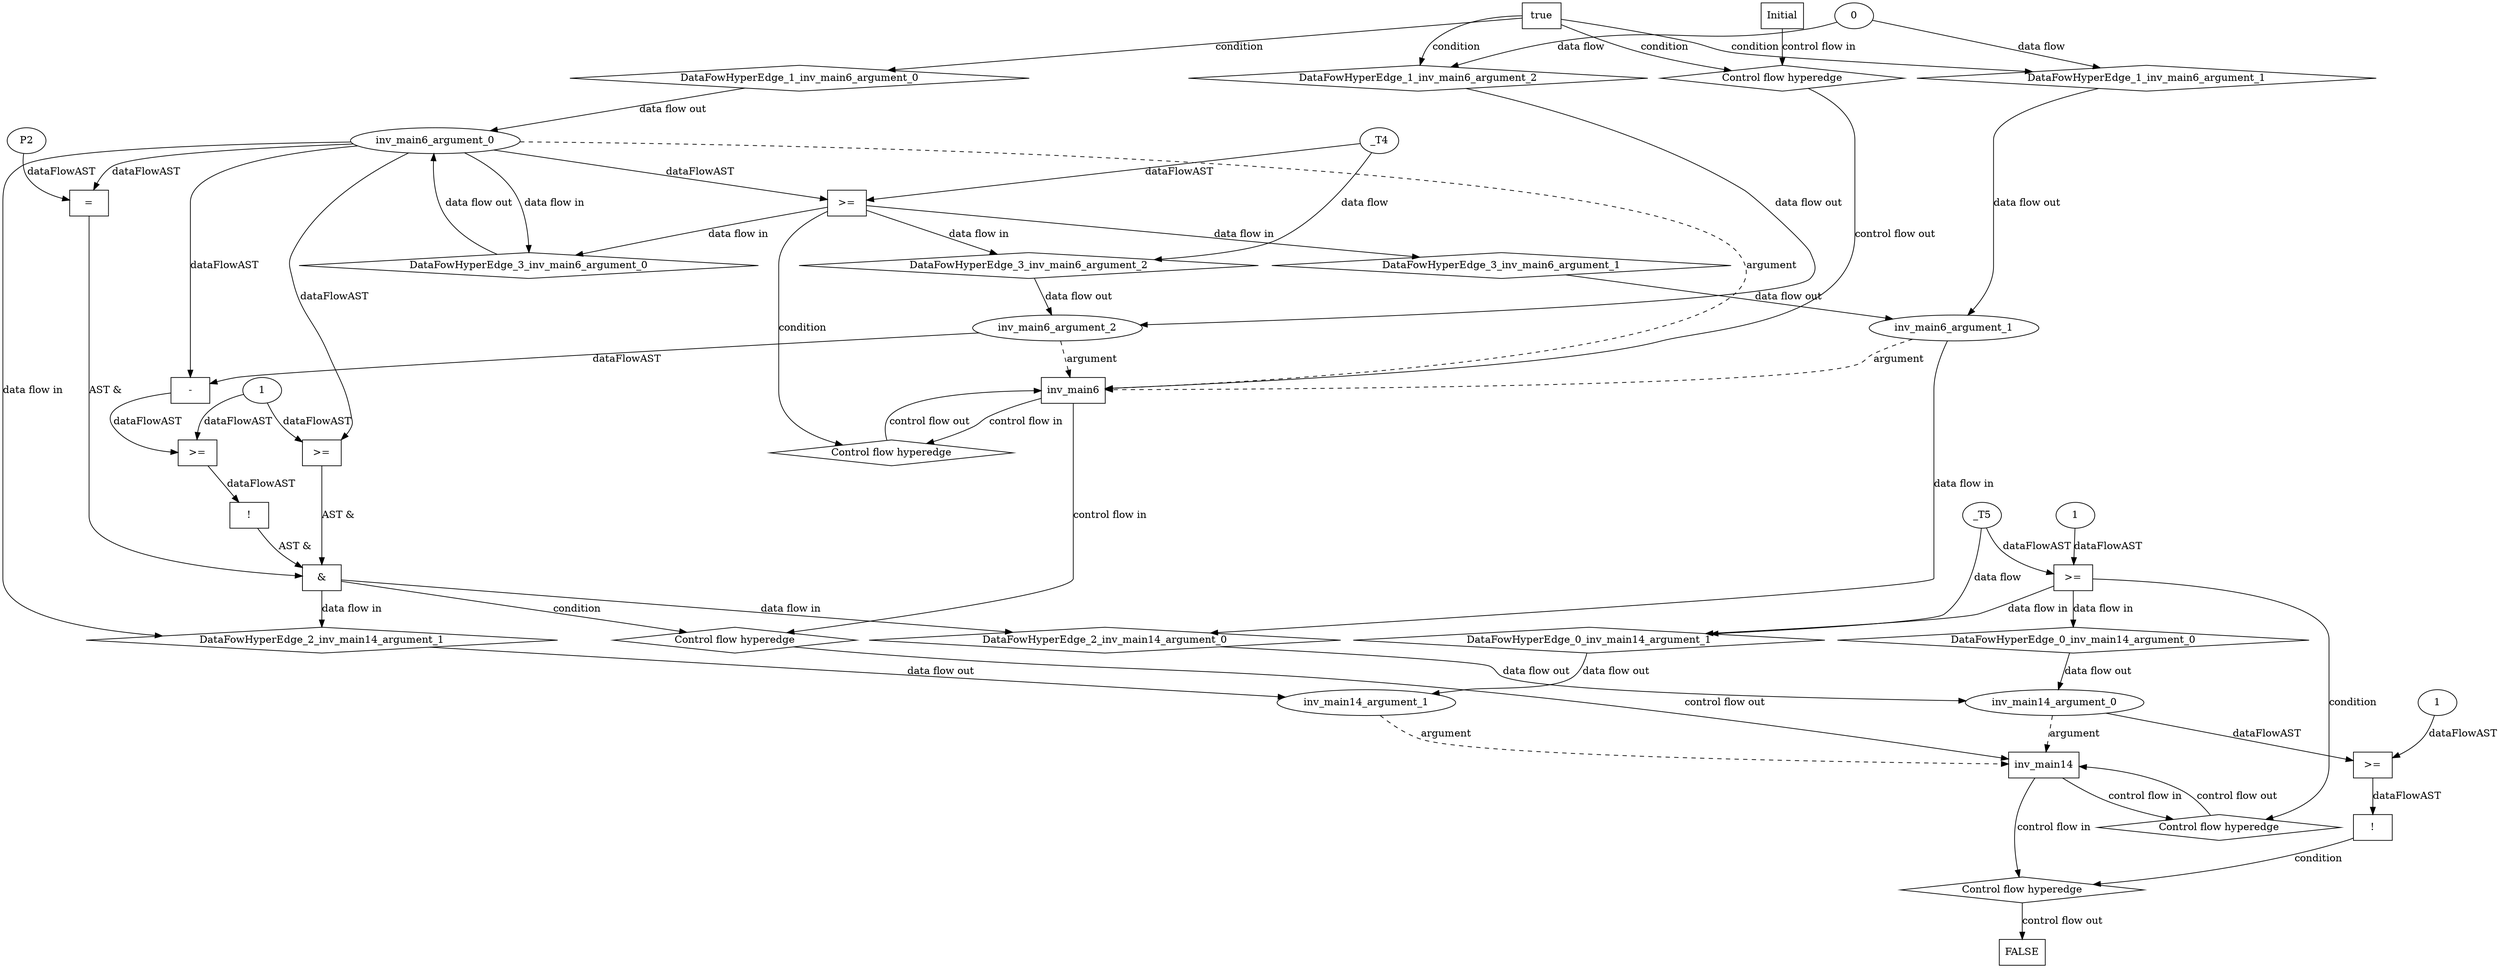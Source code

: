 digraph dag {
"inv_main14" [label="inv_main14" nodeName="inv_main14" class=cfn  shape="rect"];
"inv_main6" [label="inv_main6" nodeName="inv_main6" class=cfn  shape="rect"];
FALSE [label="FALSE" nodeName=FALSE class=cfn  shape="rect"];
Initial [label="Initial" nodeName=Initial class=cfn  shape="rect"];
ControlFowHyperEdge_0 [label="Control flow hyperedge" nodeName=ControlFowHyperEdge_0 class=controlFlowHyperEdge shape="diamond"];
"inv_main14" -> ControlFowHyperEdge_0 [label="control flow in"]
ControlFowHyperEdge_0 -> "inv_main14" [label="control flow out"]
ControlFowHyperEdge_1 [label="Control flow hyperedge" nodeName=ControlFowHyperEdge_1 class=controlFlowHyperEdge shape="diamond"];
"Initial" -> ControlFowHyperEdge_1 [label="control flow in"]
ControlFowHyperEdge_1 -> "inv_main6" [label="control flow out"]
ControlFowHyperEdge_2 [label="Control flow hyperedge" nodeName=ControlFowHyperEdge_2 class=controlFlowHyperEdge shape="diamond"];
"inv_main6" -> ControlFowHyperEdge_2 [label="control flow in"]
ControlFowHyperEdge_2 -> "inv_main14" [label="control flow out"]
ControlFowHyperEdge_3 [label="Control flow hyperedge" nodeName=ControlFowHyperEdge_3 class=controlFlowHyperEdge shape="diamond"];
"inv_main6" -> ControlFowHyperEdge_3 [label="control flow in"]
ControlFowHyperEdge_3 -> "inv_main6" [label="control flow out"]
ControlFowHyperEdge_4 [label="Control flow hyperedge" nodeName=ControlFowHyperEdge_4 class=controlFlowHyperEdge shape="diamond"];
"inv_main14" -> ControlFowHyperEdge_4 [label="control flow in"]
ControlFowHyperEdge_4 -> "FALSE" [label="control flow out"]
"inv_main14_argument_0" [label="inv_main14_argument_0" nodeName=argument0 class=argument  head="inv_main14" shape="oval"];
"inv_main14_argument_0" -> "inv_main14"[label="argument" style="dashed"]
"inv_main14_argument_1" [label="inv_main14_argument_1" nodeName=argument1 class=argument  head="inv_main14" shape="oval"];
"inv_main14_argument_1" -> "inv_main14"[label="argument" style="dashed"]
"inv_main6_argument_0" [label="inv_main6_argument_0" nodeName=argument0 class=argument  head="inv_main6" shape="oval"];
"inv_main6_argument_0" -> "inv_main6"[label="argument" style="dashed"]
"inv_main6_argument_1" [label="inv_main6_argument_1" nodeName=argument1 class=argument  head="inv_main6" shape="oval"];
"inv_main6_argument_1" -> "inv_main6"[label="argument" style="dashed"]
"inv_main6_argument_2" [label="inv_main6_argument_2" nodeName=argument2 class=argument  head="inv_main6" shape="oval"];
"inv_main6_argument_2" -> "inv_main6"[label="argument" style="dashed"]

"xxxinv_main14___inv_main14_0xxxguard_0_node_0" [label=">=" nodeName="xxxinv_main14___inv_main14_0xxxguard_0_node_0" class=Operator  shape="rect"];
"xxxinv_main14___inv_main14_0xxxguard_0_node_2" [label="1" nodeName="xxxinv_main14___inv_main14_0xxxguard_0_node_2" class=Literal ];
"xxxinv_main14___inv_main14_0xxxdataFlow_0_node_0" -> "xxxinv_main14___inv_main14_0xxxguard_0_node_0"[label="dataFlowAST"]
"xxxinv_main14___inv_main14_0xxxguard_0_node_2" -> "xxxinv_main14___inv_main14_0xxxguard_0_node_0"[label="dataFlowAST"]

"xxxinv_main14___inv_main14_0xxxguard_0_node_0" -> "ControlFowHyperEdge_0" [label="condition"];
"xxxinv_main14___inv_main14_0xxxdataFlow_0_node_0" [label="_T5" nodeName="xxxinv_main14___inv_main14_0xxxdataFlow_0_node_0" class=Constant ];

"xxxinv_main14___inv_main14_0xxxdataFlow_0_node_0" -> "DataFowHyperEdge_0_inv_main14_argument_1" [label="data flow"];
"true_1" [label="true" nodeName="true_1" class=true shape="rect"];
"true_1" -> "ControlFowHyperEdge_1" [label="condition"];
"xxxinv_main6___Initial_1xxxdataFlow_0_node_0" [label="0" nodeName="xxxinv_main6___Initial_1xxxdataFlow_0_node_0" class=Literal ];

"xxxinv_main6___Initial_1xxxdataFlow_0_node_0" -> "DataFowHyperEdge_1_inv_main6_argument_1" [label="data flow"];

"xxxinv_main6___Initial_1xxxdataFlow_0_node_0" -> "DataFowHyperEdge_1_inv_main6_argument_2" [label="data flow"];
"xxxinv_main14___inv_main6_2xxx_and" [label="&" nodeName="xxxinv_main14___inv_main6_2xxx_and" class=Operator shape="rect"];
"xxxinv_main14___inv_main6_2xxxguard_0_node_0" [label="!" nodeName="xxxinv_main14___inv_main6_2xxxguard_0_node_0" class=Operator shape="rect"];
"xxxinv_main14___inv_main6_2xxxguard_0_node_1" [label=">=" nodeName="xxxinv_main14___inv_main6_2xxxguard_0_node_1" class=Operator  shape="rect"];
"xxxinv_main14___inv_main6_2xxxguard_0_node_2" [label="-" nodeName="xxxinv_main14___inv_main6_2xxxguard_0_node_2" class= Operator shape="rect"];
"xxxinv_main14___inv_main6_2xxxguard_0_node_5" [label="1" nodeName="xxxinv_main14___inv_main6_2xxxguard_0_node_5" class=Literal ];
"xxxinv_main14___inv_main6_2xxxguard_0_node_1" -> "xxxinv_main14___inv_main6_2xxxguard_0_node_0"[label="dataFlowAST"]
"xxxinv_main14___inv_main6_2xxxguard_0_node_2" -> "xxxinv_main14___inv_main6_2xxxguard_0_node_1"[label="dataFlowAST"]
"xxxinv_main14___inv_main6_2xxxguard_0_node_5" -> "xxxinv_main14___inv_main6_2xxxguard_0_node_1"[label="dataFlowAST"]
"inv_main6_argument_0" -> "xxxinv_main14___inv_main6_2xxxguard_0_node_2"[label="dataFlowAST"]
"inv_main6_argument_2" -> "xxxinv_main14___inv_main6_2xxxguard_0_node_2"[label="dataFlowAST"]

"xxxinv_main14___inv_main6_2xxxguard_0_node_0" -> "xxxinv_main14___inv_main6_2xxx_and" [label="AST &"];
"xxxinv_main14___inv_main6_2xxxguard1_node_0" [label=">=" nodeName="xxxinv_main14___inv_main6_2xxxguard1_node_0" class=Operator  shape="rect"];
"inv_main6_argument_0" -> "xxxinv_main14___inv_main6_2xxxguard1_node_0"[label="dataFlowAST"]
"xxxinv_main14___inv_main6_2xxxguard_0_node_5" -> "xxxinv_main14___inv_main6_2xxxguard1_node_0"[label="dataFlowAST"]

"xxxinv_main14___inv_main6_2xxxguard1_node_0" -> "xxxinv_main14___inv_main6_2xxx_and" [label="AST &"];
"xxxinv_main14___inv_main6_2xxxguard2_node_0" [label="=" nodeName="xxxinv_main14___inv_main6_2xxxguard2_node_0" class=Operator  shape="rect"];
"xxxinv_main14___inv_main6_2xxxguard2_node_1" [label="P2" nodeName="xxxinv_main14___inv_main6_2xxxguard2_node_1" class=Constant ];
"xxxinv_main14___inv_main6_2xxxguard2_node_1" -> "xxxinv_main14___inv_main6_2xxxguard2_node_0"[label="dataFlowAST"]
"inv_main6_argument_0" -> "xxxinv_main14___inv_main6_2xxxguard2_node_0"[label="dataFlowAST"]

"xxxinv_main14___inv_main6_2xxxguard2_node_0" -> "xxxinv_main14___inv_main6_2xxx_and" [label="AST &"];
"xxxinv_main14___inv_main6_2xxx_and" -> "ControlFowHyperEdge_2" [label="condition"];
"xxxinv_main6___inv_main6_3xxxguard_0_node_0" [label=">=" nodeName="xxxinv_main6___inv_main6_3xxxguard_0_node_0" class=Operator  shape="rect"];
"inv_main6_argument_0" -> "xxxinv_main6___inv_main6_3xxxguard_0_node_0"[label="dataFlowAST"]
"xxxinv_main6___inv_main6_3xxxdataFlow_0_node_0" -> "xxxinv_main6___inv_main6_3xxxguard_0_node_0"[label="dataFlowAST"]

"xxxinv_main6___inv_main6_3xxxguard_0_node_0" -> "ControlFowHyperEdge_3" [label="condition"];
"xxxinv_main6___inv_main6_3xxxdataFlow_0_node_0" [label="_T4" nodeName="xxxinv_main6___inv_main6_3xxxdataFlow_0_node_0" class=Constant ];

"xxxinv_main6___inv_main6_3xxxdataFlow_0_node_0" -> "DataFowHyperEdge_3_inv_main6_argument_2" [label="data flow"];
"xxxFALSE___inv_main14_4xxxguard_0_node_0" [label="!" nodeName="xxxFALSE___inv_main14_4xxxguard_0_node_0" class=Operator shape="rect"];
"xxxFALSE___inv_main14_4xxxguard_0_node_1" [label=">=" nodeName="xxxFALSE___inv_main14_4xxxguard_0_node_1" class=Operator  shape="rect"];
"xxxFALSE___inv_main14_4xxxguard_0_node_3" [label="1" nodeName="xxxFALSE___inv_main14_4xxxguard_0_node_3" class=Literal ];
"xxxFALSE___inv_main14_4xxxguard_0_node_1" -> "xxxFALSE___inv_main14_4xxxguard_0_node_0"[label="dataFlowAST"]
"inv_main14_argument_0" -> "xxxFALSE___inv_main14_4xxxguard_0_node_1"[label="dataFlowAST"]
"xxxFALSE___inv_main14_4xxxguard_0_node_3" -> "xxxFALSE___inv_main14_4xxxguard_0_node_1"[label="dataFlowAST"]

"xxxFALSE___inv_main14_4xxxguard_0_node_0" -> "ControlFowHyperEdge_4" [label="condition"];
"DataFowHyperEdge_0_inv_main14_argument_0" [label="DataFowHyperEdge_0_inv_main14_argument_0" nodeName="DataFowHyperEdge_0_inv_main14_argument_0" class=DataFlowHyperedge shape="diamond"];
"DataFowHyperEdge_0_inv_main14_argument_0" -> "inv_main14_argument_0"[label="data flow out"]
"xxxinv_main14___inv_main14_0xxxguard_0_node_0" -> "DataFowHyperEdge_0_inv_main14_argument_0"[label="data flow in"]
"DataFowHyperEdge_0_inv_main14_argument_1" [label="DataFowHyperEdge_0_inv_main14_argument_1" nodeName="DataFowHyperEdge_0_inv_main14_argument_1" class=DataFlowHyperedge shape="diamond"];
"DataFowHyperEdge_0_inv_main14_argument_1" -> "inv_main14_argument_1"[label="data flow out"]
"xxxinv_main14___inv_main14_0xxxguard_0_node_0" -> "DataFowHyperEdge_0_inv_main14_argument_1"[label="data flow in"]
"DataFowHyperEdge_1_inv_main6_argument_0" [label="DataFowHyperEdge_1_inv_main6_argument_0" nodeName="DataFowHyperEdge_1_inv_main6_argument_0" class=DataFlowHyperedge shape="diamond"];
"DataFowHyperEdge_1_inv_main6_argument_0" -> "inv_main6_argument_0"[label="data flow out"]
"true_1" -> "DataFowHyperEdge_1_inv_main6_argument_0" [label="condition"];
"DataFowHyperEdge_1_inv_main6_argument_1" [label="DataFowHyperEdge_1_inv_main6_argument_1" nodeName="DataFowHyperEdge_1_inv_main6_argument_1" class=DataFlowHyperedge shape="diamond"];
"DataFowHyperEdge_1_inv_main6_argument_1" -> "inv_main6_argument_1"[label="data flow out"]
"true_1" -> "DataFowHyperEdge_1_inv_main6_argument_1" [label="condition"];
"DataFowHyperEdge_1_inv_main6_argument_2" [label="DataFowHyperEdge_1_inv_main6_argument_2" nodeName="DataFowHyperEdge_1_inv_main6_argument_2" class=DataFlowHyperedge shape="diamond"];
"DataFowHyperEdge_1_inv_main6_argument_2" -> "inv_main6_argument_2"[label="data flow out"]
"true_1" -> "DataFowHyperEdge_1_inv_main6_argument_2" [label="condition"];
"DataFowHyperEdge_2_inv_main14_argument_0" [label="DataFowHyperEdge_2_inv_main14_argument_0" nodeName="DataFowHyperEdge_2_inv_main14_argument_0" class=DataFlowHyperedge shape="diamond"];
"DataFowHyperEdge_2_inv_main14_argument_0" -> "inv_main14_argument_0"[label="data flow out"]
"xxxinv_main14___inv_main6_2xxx_and" -> "DataFowHyperEdge_2_inv_main14_argument_0"[label="data flow in"]
"DataFowHyperEdge_2_inv_main14_argument_1" [label="DataFowHyperEdge_2_inv_main14_argument_1" nodeName="DataFowHyperEdge_2_inv_main14_argument_1" class=DataFlowHyperedge shape="diamond"];
"DataFowHyperEdge_2_inv_main14_argument_1" -> "inv_main14_argument_1"[label="data flow out"]
"xxxinv_main14___inv_main6_2xxx_and" -> "DataFowHyperEdge_2_inv_main14_argument_1"[label="data flow in"]
"DataFowHyperEdge_3_inv_main6_argument_0" [label="DataFowHyperEdge_3_inv_main6_argument_0" nodeName="DataFowHyperEdge_3_inv_main6_argument_0" class=DataFlowHyperedge shape="diamond"];
"DataFowHyperEdge_3_inv_main6_argument_0" -> "inv_main6_argument_0"[label="data flow out"]
"xxxinv_main6___inv_main6_3xxxguard_0_node_0" -> "DataFowHyperEdge_3_inv_main6_argument_0"[label="data flow in"]
"DataFowHyperEdge_3_inv_main6_argument_1" [label="DataFowHyperEdge_3_inv_main6_argument_1" nodeName="DataFowHyperEdge_3_inv_main6_argument_1" class=DataFlowHyperedge shape="diamond"];
"DataFowHyperEdge_3_inv_main6_argument_1" -> "inv_main6_argument_1"[label="data flow out"]
"xxxinv_main6___inv_main6_3xxxguard_0_node_0" -> "DataFowHyperEdge_3_inv_main6_argument_1"[label="data flow in"]
"DataFowHyperEdge_3_inv_main6_argument_2" [label="DataFowHyperEdge_3_inv_main6_argument_2" nodeName="DataFowHyperEdge_3_inv_main6_argument_2" class=DataFlowHyperedge shape="diamond"];
"DataFowHyperEdge_3_inv_main6_argument_2" -> "inv_main6_argument_2"[label="data flow out"]
"xxxinv_main6___inv_main6_3xxxguard_0_node_0" -> "DataFowHyperEdge_3_inv_main6_argument_2"[label="data flow in"]
"inv_main6_argument_1" -> "DataFowHyperEdge_2_inv_main14_argument_0"[label="data flow in"]
"inv_main6_argument_0" -> "DataFowHyperEdge_2_inv_main14_argument_1"[label="data flow in"]
"inv_main6_argument_0" -> "DataFowHyperEdge_3_inv_main6_argument_0"[label="data flow in"]




}
